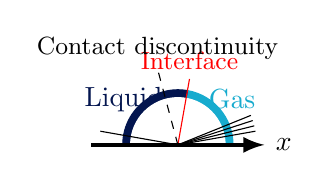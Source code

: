\definecolor{bleu1}{rgb}{0.09, 0.671, 0.808}
\definecolor{bleu4}{rgb}{0.012, 0.082, 0.31}

% Species
\draw[bleu1, fill=bleu1] (0,0) -- (0.7,0) arc (0:80:0.7) -- (0,0);
\node[bleu1] at (40:0.9) {Gas};
\draw[bleu4, fill=bleu4] (0,0) -- (-0.7,0) arc (0:-100:-0.7) -- (0,0);
\node[bleu4] at (140:0.9) {Liquid};
\draw[white, fill=white] (0.6, 0.0) arc (0:180:0.6);

% Waves
\draw (0,0) -- (10:1);
\draw (0,0) -- (14:1);
\draw (0,0) -- (18:1);
\draw (0,0) -- (22:1);
\draw[red] (0,0) -- (80:0.85) node[above] {\small Interface};
\draw[dashed] (0,0) --(105:1) node[above] {\small Contact discontinuity};
\draw (0,0) --(170:1);

% Axe
\draw[ultra thick, -latex] (-1.1, 0) -- (1.1, 0) node[right] {$x$};
